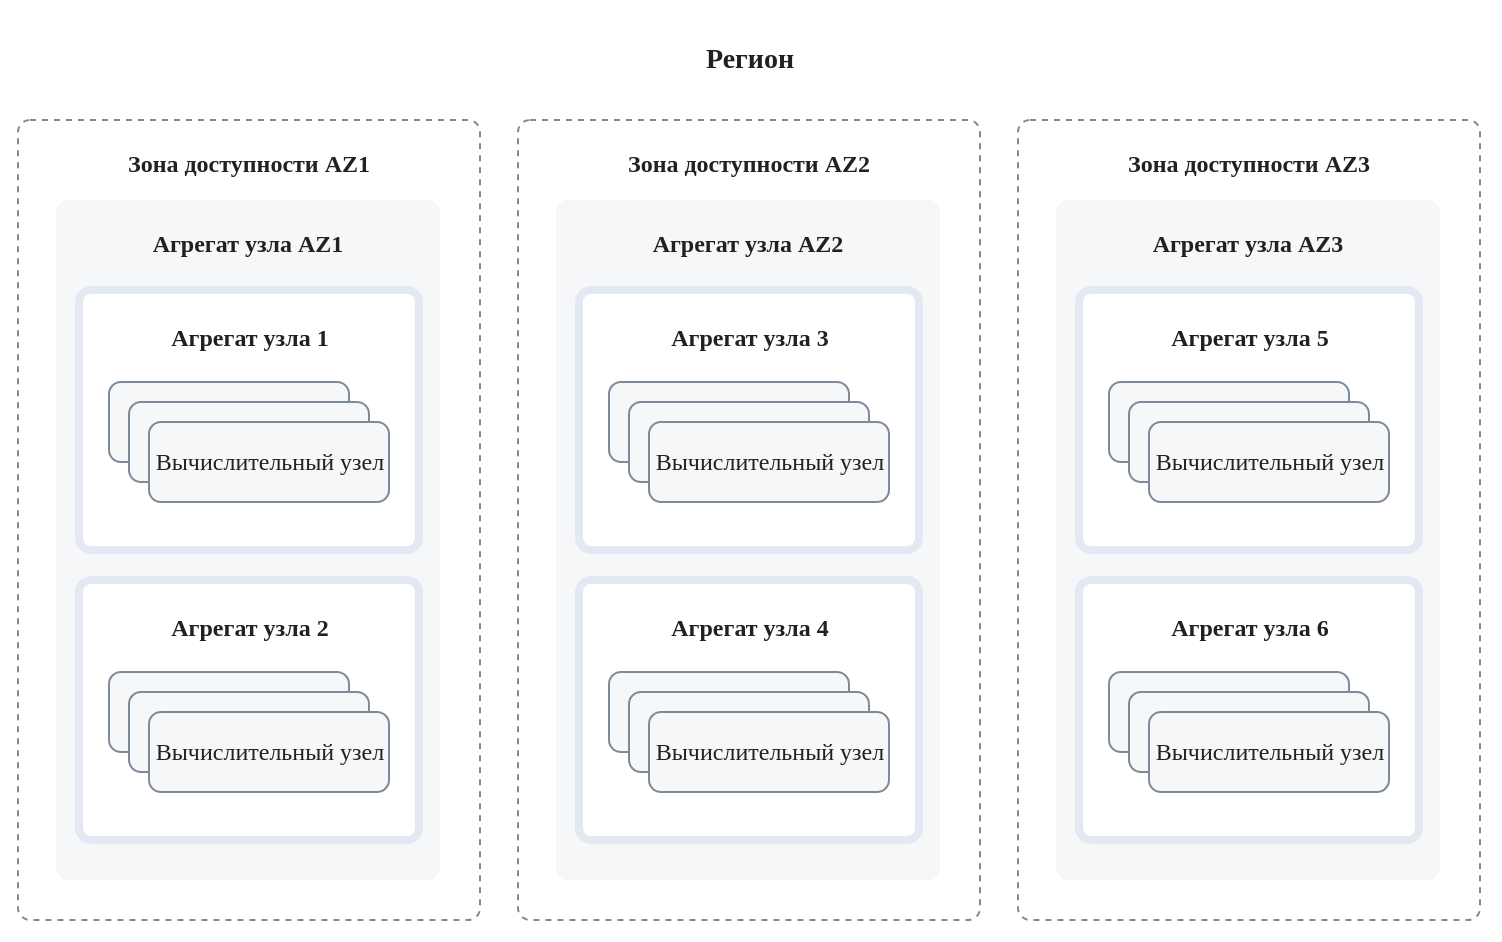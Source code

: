 <mxfile version="22.1.2" type="device" pages="4">
  <diagram name="zone_region" id="EFcrC45SiaSFCaNC-zOW">
    <mxGraphModel dx="1434" dy="870" grid="1" gridSize="10" guides="1" tooltips="1" connect="1" arrows="1" fold="1" page="1" pageScale="1" pageWidth="827" pageHeight="1169" math="0" shadow="0">
      <root>
        <mxCell id="0" />
        <mxCell id="1" parent="0" />
        <mxCell id="xUHZZ5oeTEXgiMV9yKXT-1" value="" style="rounded=1;whiteSpace=wrap;html=1;fontFamily=VK Sans Display;strokeColor=none;arcsize=12;fillColor=#FFFFFF;spacing=0;spacingTop=12;spacingBottom=12;arcSize=12;absoluteArcSize=1;fontSize=14;fontColor=#212121;" parent="1" vertex="1">
          <mxGeometry x="39" y="40" width="750" height="470" as="geometry" />
        </mxCell>
        <mxCell id="xUHZZ5oeTEXgiMV9yKXT-2" value="Зона доступности AZ1" style="rounded=1;whiteSpace=wrap;html=1;strokeColor=#7C8A9A;strokeWidth=1;fontColor=#212121;fillColor=none;dashed=1;fontFamily=VK Sans Display;verticalAlign=top;spacing=10;fontStyle=1;arcSize=12;absoluteArcSize=1;" parent="1" vertex="1">
          <mxGeometry x="48" y="100" width="231" height="400" as="geometry" />
        </mxCell>
        <mxCell id="xUHZZ5oeTEXgiMV9yKXT-3" value="Агрегат узла AZ1" style="rounded=1;whiteSpace=wrap;html=1;fontFamily=VK Sans Display;strokeColor=none;arcSize=12;fillColor=#F6F7F9;spacing=10;verticalAlign=top;spacingTop=0;spacingLeft=0;spacingBottom=0;fontStyle=1;arcSize=12;absoluteArcSize=1;fontColor=#212121;" parent="1" vertex="1">
          <mxGeometry x="67" y="140" width="192" height="340" as="geometry" />
        </mxCell>
        <mxCell id="xUHZZ5oeTEXgiMV9yKXT-4" value="Агрегат узла 1" style="rounded=1;whiteSpace=wrap;html=1;fontFamily=VK Sans Display;strokeColor=#E3E8F2;arcSize=12;fillColor=#FFF;spacing=12;verticalAlign=top;spacingTop=0;strokeWidth=4;spacingLeft=0;spacingBottom=0;fontStyle=1;absoluteArcSize=1;fontColor=#212121;" parent="1" vertex="1">
          <mxGeometry x="78.5" y="185" width="170" height="130" as="geometry" />
        </mxCell>
        <mxCell id="xUHZZ5oeTEXgiMV9yKXT-5" value="" style="group;fontFamily=VK Sans Display;fontColor=#212121;" parent="1" vertex="1" connectable="0">
          <mxGeometry x="93.5" y="231" width="140" height="60" as="geometry" />
        </mxCell>
        <mxCell id="xUHZZ5oeTEXgiMV9yKXT-6" value="&lt;font&gt;Node 1&lt;/font&gt;" style="rounded=1;whiteSpace=wrap;html=1;fontFamily=VK Sans Display;strokeColor=#7C8A9A;arcsize=12;fillColor=#F6F7F9;spacing=0;spacingTop=12;spacingBottom=12;arcSize=12;absoluteArcSize=1;strokeWidth=1;fontColor=#212121;" parent="xUHZZ5oeTEXgiMV9yKXT-5" vertex="1">
          <mxGeometry width="120" height="40" as="geometry" />
        </mxCell>
        <mxCell id="xUHZZ5oeTEXgiMV9yKXT-7" value="&lt;font&gt;Node 1&lt;/font&gt;" style="rounded=1;whiteSpace=wrap;html=1;fontFamily=VK Sans Display;strokeColor=#7C8A9A;arcsize=12;fillColor=#F6F7F9;spacing=0;spacingTop=12;spacingBottom=12;arcSize=12;absoluteArcSize=1;strokeWidth=1;fontColor=#212121;" parent="xUHZZ5oeTEXgiMV9yKXT-5" vertex="1">
          <mxGeometry x="10" y="10" width="120" height="40" as="geometry" />
        </mxCell>
        <mxCell id="xUHZZ5oeTEXgiMV9yKXT-8" value="&lt;font&gt;Вычислительный узел&lt;/font&gt;" style="rounded=1;whiteSpace=wrap;html=1;fontFamily=VK Sans Display;strokeColor=#7C8A9A;arcsize=12;fillColor=#F6F7F9;spacing=0;spacingTop=12;spacingBottom=12;arcSize=12;absoluteArcSize=1;strokeWidth=1;fontColor=#212121;" parent="xUHZZ5oeTEXgiMV9yKXT-5" vertex="1">
          <mxGeometry x="20" y="20" width="120" height="40" as="geometry" />
        </mxCell>
        <mxCell id="xUHZZ5oeTEXgiMV9yKXT-9" value="Агрегат узла 2" style="rounded=1;whiteSpace=wrap;html=1;fontFamily=VK Sans Display;strokeColor=#E3E8F2;arcSize=12;fillColor=#FFF;spacing=12;verticalAlign=top;spacingTop=0;strokeWidth=4;spacingLeft=0;spacingBottom=0;fontStyle=1;absoluteArcSize=1;fontColor=#212121;" parent="1" vertex="1">
          <mxGeometry x="78.5" y="330" width="170" height="130" as="geometry" />
        </mxCell>
        <mxCell id="xUHZZ5oeTEXgiMV9yKXT-10" value="" style="group;fontFamily=VK Sans Display;fontColor=#212121;" parent="1" vertex="1" connectable="0">
          <mxGeometry x="93.5" y="376" width="140" height="60" as="geometry" />
        </mxCell>
        <mxCell id="xUHZZ5oeTEXgiMV9yKXT-11" value="&lt;font&gt;Node 1&lt;/font&gt;" style="rounded=1;whiteSpace=wrap;html=1;fontFamily=VK Sans Display;strokeColor=#7C8A9A;arcsize=12;fillColor=#F6F7F9;spacing=0;spacingTop=12;spacingBottom=12;arcSize=12;absoluteArcSize=1;strokeWidth=1;fontColor=#212121;" parent="xUHZZ5oeTEXgiMV9yKXT-10" vertex="1">
          <mxGeometry width="120" height="40" as="geometry" />
        </mxCell>
        <mxCell id="xUHZZ5oeTEXgiMV9yKXT-12" value="&lt;font&gt;Node 1&lt;/font&gt;" style="rounded=1;whiteSpace=wrap;html=1;fontFamily=VK Sans Display;strokeColor=#7C8A9A;arcsize=12;fillColor=#F6F7F9;spacing=0;spacingTop=12;spacingBottom=12;arcSize=12;absoluteArcSize=1;strokeWidth=1;fontColor=#212121;" parent="xUHZZ5oeTEXgiMV9yKXT-10" vertex="1">
          <mxGeometry x="10" y="10" width="120" height="40" as="geometry" />
        </mxCell>
        <mxCell id="xUHZZ5oeTEXgiMV9yKXT-13" value="&lt;font&gt;Вычислительный узел&lt;/font&gt;" style="rounded=1;whiteSpace=wrap;html=1;fontFamily=VK Sans Display;strokeColor=#7C8A9A;arcsize=12;fillColor=#F6F7F9;spacing=0;spacingTop=12;spacingBottom=12;arcSize=12;absoluteArcSize=1;strokeWidth=1;fontColor=#212121;" parent="xUHZZ5oeTEXgiMV9yKXT-10" vertex="1">
          <mxGeometry x="20" y="20" width="120" height="40" as="geometry" />
        </mxCell>
        <mxCell id="xUHZZ5oeTEXgiMV9yKXT-14" value="Зона доступности AZ2" style="rounded=1;whiteSpace=wrap;html=1;strokeColor=#7C8A9A;strokeWidth=1;fontColor=#212121;fillColor=none;dashed=1;fontFamily=VK Sans Display;verticalAlign=top;spacing=10;fontStyle=1;arcSize=12;absoluteArcSize=1;" parent="1" vertex="1">
          <mxGeometry x="298" y="100" width="231" height="400" as="geometry" />
        </mxCell>
        <mxCell id="xUHZZ5oeTEXgiMV9yKXT-15" value="Агрегат узла AZ2" style="rounded=1;whiteSpace=wrap;html=1;fontFamily=VK Sans Display;strokeColor=none;arcSize=12;fillColor=#F6F7F9;spacing=10;verticalAlign=top;spacingTop=0;spacingLeft=0;spacingBottom=0;fontStyle=1;arcSize=12;absoluteArcSize=1;fontColor=#212121;" parent="1" vertex="1">
          <mxGeometry x="317" y="140" width="192" height="340" as="geometry" />
        </mxCell>
        <mxCell id="xUHZZ5oeTEXgiMV9yKXT-16" value="Агрегат узла 3" style="rounded=1;whiteSpace=wrap;html=1;fontFamily=VK Sans Display;strokeColor=#E3E8F2;arcSize=12;fillColor=#FFF;spacing=12;verticalAlign=top;spacingTop=0;strokeWidth=4;spacingLeft=0;spacingBottom=0;fontStyle=1;absoluteArcSize=1;fontColor=#212121;" parent="1" vertex="1">
          <mxGeometry x="328.5" y="185" width="170" height="130" as="geometry" />
        </mxCell>
        <mxCell id="xUHZZ5oeTEXgiMV9yKXT-17" value="" style="group;fontFamily=VK Sans Display;fontColor=#212121;" parent="1" vertex="1" connectable="0">
          <mxGeometry x="343.5" y="231" width="140" height="60" as="geometry" />
        </mxCell>
        <mxCell id="xUHZZ5oeTEXgiMV9yKXT-18" value="&lt;font&gt;Node 1&lt;/font&gt;" style="rounded=1;whiteSpace=wrap;html=1;fontFamily=VK Sans Display;strokeColor=#7C8A9A;arcsize=12;fillColor=#F6F7F9;spacing=0;spacingTop=12;spacingBottom=12;arcSize=12;absoluteArcSize=1;strokeWidth=1;fontColor=#212121;" parent="xUHZZ5oeTEXgiMV9yKXT-17" vertex="1">
          <mxGeometry width="120" height="40" as="geometry" />
        </mxCell>
        <mxCell id="xUHZZ5oeTEXgiMV9yKXT-19" value="&lt;font&gt;Node 1&lt;/font&gt;" style="rounded=1;whiteSpace=wrap;html=1;fontFamily=VK Sans Display;strokeColor=#7C8A9A;arcsize=12;fillColor=#F6F7F9;spacing=0;spacingTop=12;spacingBottom=12;arcSize=12;absoluteArcSize=1;strokeWidth=1;fontColor=#212121;" parent="xUHZZ5oeTEXgiMV9yKXT-17" vertex="1">
          <mxGeometry x="10" y="10" width="120" height="40" as="geometry" />
        </mxCell>
        <mxCell id="xUHZZ5oeTEXgiMV9yKXT-20" value="&lt;font&gt;Вычислительный узел&lt;/font&gt;" style="rounded=1;whiteSpace=wrap;html=1;fontFamily=VK Sans Display;strokeColor=#7C8A9A;arcsize=12;fillColor=#F6F7F9;spacing=0;spacingTop=12;spacingBottom=12;arcSize=12;absoluteArcSize=1;strokeWidth=1;fontColor=#212121;" parent="xUHZZ5oeTEXgiMV9yKXT-17" vertex="1">
          <mxGeometry x="20" y="20" width="120" height="40" as="geometry" />
        </mxCell>
        <mxCell id="xUHZZ5oeTEXgiMV9yKXT-21" value="Агрегат узла 4" style="rounded=1;whiteSpace=wrap;html=1;fontFamily=VK Sans Display;strokeColor=#E3E8F2;arcSize=12;fillColor=#FFF;spacing=12;verticalAlign=top;spacingTop=0;strokeWidth=4;spacingLeft=0;spacingBottom=0;fontStyle=1;absoluteArcSize=1;fontColor=#212121;" parent="1" vertex="1">
          <mxGeometry x="328.5" y="330" width="170" height="130" as="geometry" />
        </mxCell>
        <mxCell id="xUHZZ5oeTEXgiMV9yKXT-22" value="" style="group;fontFamily=VK Sans Display;fontColor=#212121;" parent="1" vertex="1" connectable="0">
          <mxGeometry x="343.5" y="376" width="140" height="60" as="geometry" />
        </mxCell>
        <mxCell id="xUHZZ5oeTEXgiMV9yKXT-23" value="&lt;font&gt;Node 1&lt;/font&gt;" style="rounded=1;whiteSpace=wrap;html=1;fontFamily=VK Sans Display;strokeColor=#7C8A9A;arcsize=12;fillColor=#F6F7F9;spacing=0;spacingTop=12;spacingBottom=12;arcSize=12;absoluteArcSize=1;strokeWidth=1;fontColor=#212121;" parent="xUHZZ5oeTEXgiMV9yKXT-22" vertex="1">
          <mxGeometry width="120" height="40" as="geometry" />
        </mxCell>
        <mxCell id="xUHZZ5oeTEXgiMV9yKXT-24" value="&lt;font&gt;Node 1&lt;/font&gt;" style="rounded=1;whiteSpace=wrap;html=1;fontFamily=VK Sans Display;strokeColor=#7C8A9A;arcsize=12;fillColor=#F6F7F9;spacing=0;spacingTop=12;spacingBottom=12;arcSize=12;absoluteArcSize=1;strokeWidth=1;fontColor=#212121;" parent="xUHZZ5oeTEXgiMV9yKXT-22" vertex="1">
          <mxGeometry x="10" y="10" width="120" height="40" as="geometry" />
        </mxCell>
        <mxCell id="xUHZZ5oeTEXgiMV9yKXT-25" value="&lt;font&gt;Вычислительный узел&lt;/font&gt;" style="rounded=1;whiteSpace=wrap;html=1;fontFamily=VK Sans Display;strokeColor=#7C8A9A;arcsize=12;fillColor=#F6F7F9;spacing=0;spacingTop=12;spacingBottom=12;arcSize=12;absoluteArcSize=1;strokeWidth=1;fontColor=#212121;" parent="xUHZZ5oeTEXgiMV9yKXT-22" vertex="1">
          <mxGeometry x="20" y="20" width="120" height="40" as="geometry" />
        </mxCell>
        <mxCell id="xUHZZ5oeTEXgiMV9yKXT-26" value="Зона доступности AZ3" style="rounded=1;whiteSpace=wrap;html=1;strokeColor=#7C8A9A;strokeWidth=1;fontColor=#212121;fillColor=none;dashed=1;fontFamily=VK Sans Display;verticalAlign=top;spacing=10;fontStyle=1;arcSize=12;absoluteArcSize=1;" parent="1" vertex="1">
          <mxGeometry x="548" y="100" width="231" height="400" as="geometry" />
        </mxCell>
        <mxCell id="xUHZZ5oeTEXgiMV9yKXT-27" value="Агрегат узла AZ3" style="rounded=1;whiteSpace=wrap;html=1;fontFamily=VK Sans Display;strokeColor=none;arcSize=12;fillColor=#F6F7F9;spacing=10;verticalAlign=top;spacingTop=0;spacingLeft=0;spacingBottom=0;fontStyle=1;arcSize=12;absoluteArcSize=1;fontColor=#212121;" parent="1" vertex="1">
          <mxGeometry x="567" y="140" width="192" height="340" as="geometry" />
        </mxCell>
        <mxCell id="xUHZZ5oeTEXgiMV9yKXT-28" value="Агрегат узла 5" style="rounded=1;whiteSpace=wrap;html=1;fontFamily=VK Sans Display;strokeColor=#E3E8F2;arcSize=12;fillColor=#FFF;spacing=12;verticalAlign=top;spacingTop=0;strokeWidth=4;spacingLeft=0;spacingBottom=0;fontStyle=1;absoluteArcSize=1;fontColor=#212121;" parent="1" vertex="1">
          <mxGeometry x="578.5" y="185" width="170" height="130" as="geometry" />
        </mxCell>
        <mxCell id="xUHZZ5oeTEXgiMV9yKXT-29" value="" style="group;fontFamily=VK Sans Display;fontColor=#212121;" parent="1" vertex="1" connectable="0">
          <mxGeometry x="593.5" y="231" width="140" height="60" as="geometry" />
        </mxCell>
        <mxCell id="xUHZZ5oeTEXgiMV9yKXT-30" value="&lt;font&gt;Node 1&lt;/font&gt;" style="rounded=1;whiteSpace=wrap;html=1;fontFamily=VK Sans Display;strokeColor=#7C8A9A;arcsize=12;fillColor=#F6F7F9;spacing=0;spacingTop=12;spacingBottom=12;arcSize=12;absoluteArcSize=1;strokeWidth=1;fontColor=#212121;" parent="xUHZZ5oeTEXgiMV9yKXT-29" vertex="1">
          <mxGeometry width="120" height="40" as="geometry" />
        </mxCell>
        <mxCell id="xUHZZ5oeTEXgiMV9yKXT-31" value="&lt;font&gt;Node 1&lt;/font&gt;" style="rounded=1;whiteSpace=wrap;html=1;fontFamily=VK Sans Display;strokeColor=#7C8A9A;arcsize=12;fillColor=#F6F7F9;spacing=0;spacingTop=12;spacingBottom=12;arcSize=12;absoluteArcSize=1;strokeWidth=1;fontColor=#212121;" parent="xUHZZ5oeTEXgiMV9yKXT-29" vertex="1">
          <mxGeometry x="10" y="10" width="120" height="40" as="geometry" />
        </mxCell>
        <mxCell id="xUHZZ5oeTEXgiMV9yKXT-32" value="&lt;font&gt;Вычислительный узел&lt;/font&gt;" style="rounded=1;whiteSpace=wrap;html=1;fontFamily=VK Sans Display;strokeColor=#7C8A9A;arcsize=12;fillColor=#F6F7F9;spacing=0;spacingTop=12;spacingBottom=12;arcSize=12;absoluteArcSize=1;strokeWidth=1;fontColor=#212121;" parent="xUHZZ5oeTEXgiMV9yKXT-29" vertex="1">
          <mxGeometry x="20" y="20" width="120" height="40" as="geometry" />
        </mxCell>
        <mxCell id="xUHZZ5oeTEXgiMV9yKXT-33" value="Агрегат узла 6" style="rounded=1;whiteSpace=wrap;html=1;fontFamily=VK Sans Display;strokeColor=#E3E8F2;arcSize=12;fillColor=#FFF;spacing=12;verticalAlign=top;spacingTop=0;strokeWidth=4;spacingLeft=0;spacingBottom=0;fontStyle=1;absoluteArcSize=1;fontColor=#212121;" parent="1" vertex="1">
          <mxGeometry x="578.5" y="330" width="170" height="130" as="geometry" />
        </mxCell>
        <mxCell id="xUHZZ5oeTEXgiMV9yKXT-34" value="" style="group;fontFamily=VK Sans Display;fontColor=#212121;" parent="1" vertex="1" connectable="0">
          <mxGeometry x="593.5" y="376" width="140" height="60" as="geometry" />
        </mxCell>
        <mxCell id="xUHZZ5oeTEXgiMV9yKXT-35" value="&lt;font&gt;Node 1&lt;/font&gt;" style="rounded=1;whiteSpace=wrap;html=1;fontFamily=VK Sans Display;strokeColor=#7C8A9A;arcsize=12;fillColor=#F6F7F9;spacing=0;spacingTop=12;spacingBottom=12;arcSize=12;absoluteArcSize=1;strokeWidth=1;fontColor=#212121;" parent="xUHZZ5oeTEXgiMV9yKXT-34" vertex="1">
          <mxGeometry width="120" height="40" as="geometry" />
        </mxCell>
        <mxCell id="xUHZZ5oeTEXgiMV9yKXT-36" value="&lt;font&gt;Node 1&lt;/font&gt;" style="rounded=1;whiteSpace=wrap;html=1;fontFamily=VK Sans Display;strokeColor=#7C8A9A;arcsize=12;fillColor=#F6F7F9;spacing=0;spacingTop=12;spacingBottom=12;arcSize=12;absoluteArcSize=1;strokeWidth=1;fontColor=#212121;" parent="xUHZZ5oeTEXgiMV9yKXT-34" vertex="1">
          <mxGeometry x="10" y="10" width="120" height="40" as="geometry" />
        </mxCell>
        <mxCell id="xUHZZ5oeTEXgiMV9yKXT-37" value="&lt;font&gt;Вычислительный узел&lt;/font&gt;" style="rounded=1;whiteSpace=wrap;html=1;fontFamily=VK Sans Display;strokeColor=#7C8A9A;arcsize=12;fillColor=#F6F7F9;spacing=0;spacingTop=12;spacingBottom=12;arcSize=12;absoluteArcSize=1;strokeWidth=1;fontColor=#212121;" parent="xUHZZ5oeTEXgiMV9yKXT-34" vertex="1">
          <mxGeometry x="20" y="20" width="120" height="40" as="geometry" />
        </mxCell>
        <mxCell id="xUHZZ5oeTEXgiMV9yKXT-38" value="&lt;b style=&quot;font-size: 14px;&quot;&gt;Регион&lt;/b&gt;" style="text;html=1;strokeColor=none;fillColor=none;align=center;verticalAlign=middle;whiteSpace=wrap;rounded=0;fontSize=14;fontFamily=VK Sans Display;fontColor=#212121;" parent="1" vertex="1">
          <mxGeometry x="39" y="55" width="750" height="30" as="geometry" />
        </mxCell>
      </root>
    </mxGraphModel>
  </diagram>
  <diagram id="tR75Z75XghJk2J81s2se" name="zone_region_1_3">
    <mxGraphModel dx="1434" dy="870" grid="1" gridSize="10" guides="1" tooltips="1" connect="1" arrows="1" fold="1" page="1" pageScale="1" pageWidth="827" pageHeight="1169" math="0" shadow="0">
      <root>
        <mxCell id="0" />
        <mxCell id="1" parent="0" />
        <mxCell id="tpt4mOLNmIwRRMH2CdrT-1" value="" style="rounded=1;whiteSpace=wrap;html=1;fontFamily=VK Sans Display;strokeColor=none;arcsize=12;fillColor=#FFFFFF;spacing=0;spacingTop=12;spacingBottom=12;arcSize=12;absoluteArcSize=1;fontSize=14;fontColor=#212121;" parent="1" vertex="1">
          <mxGeometry x="30" y="30" width="580" height="214" as="geometry" />
        </mxCell>
        <mxCell id="tpt4mOLNmIwRRMH2CdrT-2" value="&lt;font&gt;Зона доступности AZ1&lt;/font&gt;" style="rounded=1;whiteSpace=wrap;html=1;fontFamily=VK Sans Display;strokeColor=none;arcsize=12;fillColor=#F6F7F9;spacing=10;verticalAlign=top;spacingTop=0;spacingLeft=0;spacingRight=0;fontStyle=1;arcSize=12;absoluteArcSize=1;fontColor=#212121;" parent="1" vertex="1">
          <mxGeometry x="40" y="40" width="160" height="192" as="geometry" />
        </mxCell>
        <mxCell id="tpt4mOLNmIwRRMH2CdrT-3" value="&lt;font&gt;Активный инстанс приложения&lt;/font&gt;" style="rounded=1;whiteSpace=wrap;html=1;fontFamily=VK Sans Display;strokeColor=none;arcsize=12;fillColor=#FFFFFF;spacing=0;spacingTop=12;spacingBottom=12;arcSize=12;absoluteArcSize=1;fontColor=#212121;" parent="1" vertex="1">
          <mxGeometry x="62.5" y="88" width="115" height="50" as="geometry" />
        </mxCell>
        <mxCell id="tpt4mOLNmIwRRMH2CdrT-4" value="&lt;font&gt;Ansible&lt;/font&gt;" style="rounded=1;whiteSpace=wrap;html=1;fontFamily=VK Sans Display;strokeColor=none;arcsize=12;fillColor=#FFF;spacing=0;spacingTop=12;spacingBottom=12;arcSize=12;absoluteArcSize=1;fontColor=#212121;" parent="1" vertex="1">
          <mxGeometry x="280" y="98" width="100" height="30" as="geometry" />
        </mxCell>
        <mxCell id="tpt4mOLNmIwRRMH2CdrT-5" value="Зона доступности AZ2" style="rounded=1;whiteSpace=wrap;html=1;fontFamily=VK Sans Display;strokeColor=none;arcsize=12;fillColor=#F6F7F9;spacing=10;verticalAlign=top;spacingTop=0;spacingLeft=0;spacingRight=0;fontStyle=1;arcSize=12;absoluteArcSize=1;fontColor=#212121;" parent="1" vertex="1">
          <mxGeometry x="240" y="40" width="160" height="192" as="geometry" />
        </mxCell>
        <mxCell id="tpt4mOLNmIwRRMH2CdrT-6" value="Зона доступности AZ3" style="rounded=1;whiteSpace=wrap;html=1;fontFamily=VK Sans Display;strokeColor=none;arcsize=12;fillColor=#F6F7F9;spacing=10;verticalAlign=top;spacingTop=0;spacingLeft=0;spacingRight=0;fontStyle=1;arcSize=12;absoluteArcSize=1;fontColor=#212121;" parent="1" vertex="1">
          <mxGeometry x="440" y="40" width="160" height="192" as="geometry" />
        </mxCell>
        <mxCell id="tpt4mOLNmIwRRMH2CdrT-7" value="&lt;font&gt;Резервный &lt;br&gt;инстанс приложения&lt;/font&gt;" style="rounded=1;whiteSpace=wrap;html=1;fontFamily=VK Sans Display;strokeColor=none;arcsize=12;fillColor=#FFFFFF;spacing=0;spacingTop=12;spacingBottom=12;arcSize=12;absoluteArcSize=1;fontColor=#212121;" parent="1" vertex="1">
          <mxGeometry x="262.5" y="88" width="115" height="50" as="geometry" />
        </mxCell>
        <mxCell id="tpt4mOLNmIwRRMH2CdrT-8" value="&lt;font&gt;&amp;nbsp;Распределенное приложение (кворум)&lt;/font&gt;" style="rounded=1;whiteSpace=wrap;html=1;fontFamily=VK Sans Display;strokeColor=none;arcsize=12;fillColor=#FFFFFF;spacing=0;spacingTop=12;spacingBottom=12;arcSize=12;absoluteArcSize=1;fontColor=#212121;" parent="1" vertex="1">
          <mxGeometry x="62.5" y="158" width="115" height="50" as="geometry" />
        </mxCell>
        <mxCell id="tpt4mOLNmIwRRMH2CdrT-9" value="&amp;nbsp;Распределенное приложение (кворум)" style="rounded=1;whiteSpace=wrap;html=1;fontFamily=VK Sans Display;strokeColor=none;arcsize=12;fillColor=#FFFFFF;spacing=0;spacingTop=12;spacingBottom=12;arcSize=12;absoluteArcSize=1;fontColor=#212121;" parent="1" vertex="1">
          <mxGeometry x="262.5" y="158" width="115" height="50" as="geometry" />
        </mxCell>
        <mxCell id="tpt4mOLNmIwRRMH2CdrT-10" value="&amp;nbsp;Распределенное приложение (кворум)" style="rounded=1;whiteSpace=wrap;html=1;fontFamily=VK Sans Display;strokeColor=none;arcsize=12;fillColor=#FFFFFF;spacing=0;spacingTop=12;spacingBottom=12;arcSize=12;absoluteArcSize=1;fontColor=#212121;" parent="1" vertex="1">
          <mxGeometry x="462.5" y="158" width="115" height="50" as="geometry" />
        </mxCell>
        <mxCell id="tpt4mOLNmIwRRMH2CdrT-11" style="edgeStyle=orthogonalEdgeStyle;rounded=1;orthogonalLoop=1;jettySize=auto;html=1;strokeColor=#7C8A9A;strokeWidth=2;endArrow=oval;endFill=1;targetPerimeterSpacing=0;entryX=0;entryY=0.5;entryDx=0;entryDy=0;exitX=1;exitY=0.5;exitDx=0;exitDy=0;startArrow=oval;startFill=1;fontFamily=VK Sans Display;fontColor=#212121;" parent="1" source="tpt4mOLNmIwRRMH2CdrT-3" target="tpt4mOLNmIwRRMH2CdrT-7" edge="1">
          <mxGeometry relative="1" as="geometry">
            <mxPoint x="400" y="538" as="targetPoint" />
            <mxPoint x="230" y="232" as="sourcePoint" />
          </mxGeometry>
        </mxCell>
        <mxCell id="tpt4mOLNmIwRRMH2CdrT-12" style="edgeStyle=orthogonalEdgeStyle;rounded=1;orthogonalLoop=1;jettySize=auto;html=1;strokeColor=#7C8A9A;strokeWidth=2;endArrow=oval;endFill=1;exitX=1;exitY=0.5;exitDx=0;exitDy=0;entryX=0;entryY=0.5;entryDx=0;entryDy=0;startArrow=oval;startFill=1;fontFamily=VK Sans Display;fontColor=#212121;" parent="1" source="tpt4mOLNmIwRRMH2CdrT-8" target="tpt4mOLNmIwRRMH2CdrT-9" edge="1">
          <mxGeometry relative="1" as="geometry">
            <mxPoint x="280" y="133" as="targetPoint" />
            <mxPoint x="180" y="133" as="sourcePoint" />
          </mxGeometry>
        </mxCell>
        <mxCell id="tpt4mOLNmIwRRMH2CdrT-13" style="edgeStyle=orthogonalEdgeStyle;rounded=1;orthogonalLoop=1;jettySize=auto;html=1;strokeColor=#7C8A9A;strokeWidth=2;endArrow=oval;endFill=1;startArrow=oval;startFill=1;fontFamily=VK Sans Display;fontColor=#212121;" parent="1" source="tpt4mOLNmIwRRMH2CdrT-9" target="tpt4mOLNmIwRRMH2CdrT-10" edge="1">
          <mxGeometry relative="1" as="geometry">
            <mxPoint x="290" y="143" as="targetPoint" />
            <mxPoint x="190" y="143" as="sourcePoint" />
          </mxGeometry>
        </mxCell>
      </root>
    </mxGraphModel>
  </diagram>
  <diagram id="83wSY93Mm3hhmJj2nBZE" name="region_msk">
    <mxGraphModel dx="1434" dy="870" grid="1" gridSize="10" guides="1" tooltips="1" connect="1" arrows="1" fold="1" page="1" pageScale="1" pageWidth="827" pageHeight="1169" math="0" shadow="0">
      <root>
        <mxCell id="0" />
        <mxCell id="1" parent="0" />
        <mxCell id="mSgVj-veupczzLGSVC_g-1" value="" style="rounded=1;whiteSpace=wrap;html=1;fontFamily=VK Sans Display;strokeColor=none;arcsize=12;fillColor=#FFFFFF;spacing=0;spacingTop=12;spacingBottom=12;arcSize=12;absoluteArcSize=1;fontSize=14;fontColor=#212121;" parent="1" vertex="1">
          <mxGeometry x="35" y="30" width="432" height="330" as="geometry" />
        </mxCell>
        <mxCell id="mSgVj-veupczzLGSVC_g-2" value="" style="rounded=1;whiteSpace=wrap;html=1;strokeColor=#7C8A9A;strokeWidth=1;fontColor=#212121;fillColor=none;dashed=1;arcSize=12;absoluteArcSize=1;fontFamily=VK Sans Display;" parent="1" vertex="1">
          <mxGeometry x="46" y="40" width="410" height="310" as="geometry" />
        </mxCell>
        <mxCell id="mSgVj-veupczzLGSVC_g-3" value="MSK-DC-1" style="rounded=1;whiteSpace=wrap;html=1;fontFamily=VK Sans Display;strokeColor=none;arcSize=12;fillColor=#F6F7F9;spacing=10;verticalAlign=top;spacingTop=0;spacingLeft=0;spacingBottom=0;fontStyle=1;arcSize=12;absoluteArcSize=1;fontColor=#212121;" parent="1" vertex="1">
          <mxGeometry x="60" y="85" width="180" height="249" as="geometry" />
        </mxCell>
        <mxCell id="mSgVj-veupczzLGSVC_g-4" value="Зона доступности AZ1" style="rounded=1;whiteSpace=wrap;html=1;fontFamily=VK Sans Display;strokeColor=#E3E8F2;arcSize=12;fillColor=#FFF;spacing=12;verticalAlign=top;spacingTop=0;strokeWidth=4;spacingLeft=0;spacingBottom=0;fontStyle=1;absoluteArcSize=1;fontColor=#212121;" parent="1" vertex="1">
          <mxGeometry x="71" y="176" width="160" height="136" as="geometry" />
        </mxCell>
        <mxCell id="mSgVj-veupczzLGSVC_g-5" value="Ceph" style="rounded=1;whiteSpace=wrap;html=1;fontFamily=VK Sans Display;strokeColor=none;arcsize=12;fillColor=#F6F7F9;spacing=0;spacingTop=12;spacingBottom=12;arcSize=12;absoluteArcSize=1;fontColor=#212121;" parent="1" vertex="1">
          <mxGeometry x="80" y="264" width="60" height="30" as="geometry" />
        </mxCell>
        <mxCell id="mSgVj-veupczzLGSVC_g-6" value="Агрегаты вычислительных узлов" style="rounded=1;whiteSpace=wrap;html=1;fontFamily=VK Sans Display;strokeColor=none;arcsize=12;fillColor=#F6F7F9;spacing=0;spacingTop=12;spacingBottom=12;arcSize=12;absoluteArcSize=1;fontColor=#212121;" parent="1" vertex="1">
          <mxGeometry x="80" y="221" width="140" height="30" as="geometry" />
        </mxCell>
        <mxCell id="mSgVj-veupczzLGSVC_g-7" value="Узлы управления" style="rounded=1;whiteSpace=wrap;html=1;fontFamily=VK Sans Display;strokeColor=none;arcsize=12;fillColor=#FFFFFF;spacing=0;spacingTop=12;spacingBottom=12;arcSize=12;absoluteArcSize=1;fontColor=#212121;" parent="1" vertex="1">
          <mxGeometry x="70" y="126" width="160" height="30" as="geometry" />
        </mxCell>
        <mxCell id="mSgVj-veupczzLGSVC_g-8" value="High-IOPS" style="rounded=1;whiteSpace=wrap;html=1;fontFamily=VK Sans Display;strokeColor=none;arcsize=12;fillColor=#F6F7F9;spacing=0;spacingTop=12;spacingBottom=12;arcSize=12;absoluteArcSize=1;fontColor=#212121;" parent="1" vertex="1">
          <mxGeometry x="160" y="264" width="60" height="30" as="geometry" />
        </mxCell>
        <mxCell id="mSgVj-veupczzLGSVC_g-9" value="MSK-DC-2" style="rounded=1;whiteSpace=wrap;html=1;fontFamily=VK Sans Display;strokeColor=none;arcSize=12;fillColor=#F6F7F9;spacing=10;verticalAlign=top;spacingTop=0;spacingLeft=0;spacingBottom=0;fontStyle=1;arcSize=12;absoluteArcSize=1;fontColor=#212121;" parent="1" vertex="1">
          <mxGeometry x="260" y="85" width="180" height="249" as="geometry" />
        </mxCell>
        <mxCell id="mSgVj-veupczzLGSVC_g-10" value="Зона доступности AZ2" style="rounded=1;whiteSpace=wrap;html=1;fontFamily=VK Sans Display;strokeColor=#E3E8F2;arcSize=12;fillColor=#FFF;spacing=12;verticalAlign=top;spacingTop=0;strokeWidth=4;spacingLeft=0;spacingBottom=0;fontStyle=1;absoluteArcSize=1;fontColor=#212121;" parent="1" vertex="1">
          <mxGeometry x="271" y="176" width="160" height="136" as="geometry" />
        </mxCell>
        <mxCell id="mSgVj-veupczzLGSVC_g-11" value="Ceph" style="rounded=1;whiteSpace=wrap;html=1;fontFamily=VK Sans Display;strokeColor=none;arcsize=12;fillColor=#F6F7F9;spacing=0;spacingTop=12;spacingBottom=12;arcSize=12;absoluteArcSize=1;fontColor=#212121;" parent="1" vertex="1">
          <mxGeometry x="280" y="264" width="60" height="30" as="geometry" />
        </mxCell>
        <mxCell id="mSgVj-veupczzLGSVC_g-12" value="Агрегаты вычислительных узлов" style="rounded=1;whiteSpace=wrap;html=1;fontFamily=VK Sans Display;strokeColor=none;arcsize=12;fillColor=#F6F7F9;spacing=0;spacingTop=12;spacingBottom=12;arcSize=12;absoluteArcSize=1;fontColor=#212121;" parent="1" vertex="1">
          <mxGeometry x="280" y="219" width="140" height="30" as="geometry" />
        </mxCell>
        <mxCell id="mSgVj-veupczzLGSVC_g-13" value="High-IOPS" style="rounded=1;whiteSpace=wrap;html=1;fontFamily=VK Sans Display;strokeColor=none;arcsize=12;fillColor=#F6F7F9;spacing=0;spacingTop=12;spacingBottom=12;arcSize=12;absoluteArcSize=1;fontColor=#212121;" parent="1" vertex="1">
          <mxGeometry x="360" y="264" width="60" height="30" as="geometry" />
        </mxCell>
        <mxCell id="mSgVj-veupczzLGSVC_g-14" value="&lt;b&gt;Регион: MSK&lt;/b&gt;" style="text;html=1;strokeColor=none;fillColor=none;align=center;verticalAlign=middle;whiteSpace=wrap;rounded=0;fontSize=12;fontFamily=VK Sans Display;fontColor=#212121;" parent="1" vertex="1">
          <mxGeometry x="60" y="50" width="380" height="30" as="geometry" />
        </mxCell>
      </root>
    </mxGraphModel>
  </diagram>
  <diagram id="nYXlTp30ollSce-Gqlua" name="region_msk_1_3">
    <mxGraphModel dx="1434" dy="870" grid="1" gridSize="10" guides="1" tooltips="1" connect="1" arrows="1" fold="1" page="1" pageScale="1" pageWidth="827" pageHeight="1169" math="0" shadow="0">
      <root>
        <mxCell id="0" />
        <mxCell id="1" parent="0" />
        <mxCell id="IXyQAjGSE3HFc_f5zkfF-1" value="" style="rounded=1;whiteSpace=wrap;html=1;fontFamily=VK Sans Display;strokeColor=none;arcsize=12;fillColor=#FFFFFF;spacing=0;spacingTop=12;spacingBottom=12;arcSize=12;absoluteArcSize=1;fontSize=14;fontColor=#212121;" parent="1" vertex="1">
          <mxGeometry x="20" y="10" width="620" height="320" as="geometry" />
        </mxCell>
        <mxCell id="IXyQAjGSE3HFc_f5zkfF-2" value="" style="rounded=1;whiteSpace=wrap;html=1;strokeColor=#7C8A9A;strokeWidth=1;fontColor=#212121;fillColor=none;dashed=1;arcSize=12;absoluteArcSize=1;fontFamily=VK Sans Display;" parent="1" vertex="1">
          <mxGeometry x="30" y="20" width="600" height="300" as="geometry" />
        </mxCell>
        <mxCell id="IXyQAjGSE3HFc_f5zkfF-3" value="MSK-DC-1" style="rounded=1;whiteSpace=wrap;html=1;fontFamily=VK Sans Display;strokeColor=none;arcSize=12;fillColor=#F6F7F9;spacing=10;verticalAlign=top;spacingTop=0;spacingLeft=0;spacingBottom=0;fontStyle=1;arcSize=12;absoluteArcSize=1;fontColor=#212121;" parent="1" vertex="1">
          <mxGeometry x="41" y="68" width="180" height="229" as="geometry" />
        </mxCell>
        <mxCell id="IXyQAjGSE3HFc_f5zkfF-4" value="Зона доступности AZ1" style="rounded=1;whiteSpace=wrap;html=1;fontFamily=VK Sans Display;strokeColor=#E3E8F2;arcSize=12;fillColor=#FFF;spacing=12;verticalAlign=top;spacingTop=0;strokeWidth=4;spacingLeft=0;spacingBottom=0;fontStyle=1;absoluteArcSize=1;fontColor=#212121;" parent="1" vertex="1">
          <mxGeometry x="52" y="152" width="160" height="126" as="geometry" />
        </mxCell>
        <mxCell id="IXyQAjGSE3HFc_f5zkfF-5" value="Ceph" style="rounded=1;whiteSpace=wrap;html=1;fontFamily=VK Sans Display;strokeColor=none;arcsize=12;fillColor=#F6F7F9;spacing=0;spacingTop=12;spacingBottom=12;arcSize=12;absoluteArcSize=1;fontColor=#212121;" parent="1" vertex="1">
          <mxGeometry x="61" y="236" width="60" height="30" as="geometry" />
        </mxCell>
        <mxCell id="IXyQAjGSE3HFc_f5zkfF-6" value="Агрегаты вычислительных узлов" style="rounded=1;whiteSpace=wrap;html=1;fontFamily=VK Sans Display;strokeColor=none;arcsize=12;fillColor=#F6F7F9;spacing=0;spacingTop=12;spacingBottom=12;arcSize=12;absoluteArcSize=1;fontColor=#212121;" parent="1" vertex="1">
          <mxGeometry x="61" y="194" width="140" height="30" as="geometry" />
        </mxCell>
        <mxCell id="IXyQAjGSE3HFc_f5zkfF-7" value="High-IOPS" style="rounded=1;whiteSpace=wrap;html=1;fontFamily=VK Sans Display;strokeColor=none;arcsize=12;fillColor=#F6F7F9;spacing=0;spacingTop=12;spacingBottom=12;arcSize=12;absoluteArcSize=1;fontColor=#212121;" parent="1" vertex="1">
          <mxGeometry x="141" y="236" width="60" height="30" as="geometry" />
        </mxCell>
        <mxCell id="IXyQAjGSE3HFc_f5zkfF-8" value="MSK-DC-2" style="rounded=1;whiteSpace=wrap;html=1;fontFamily=VK Sans Display;strokeColor=none;arcSize=12;fillColor=#F6F7F9;spacing=10;verticalAlign=top;spacingTop=0;spacingLeft=0;spacingBottom=0;fontStyle=1;arcSize=12;absoluteArcSize=1;fontColor=#212121;" parent="1" vertex="1">
          <mxGeometry x="241" y="68" width="180" height="229" as="geometry" />
        </mxCell>
        <mxCell id="IXyQAjGSE3HFc_f5zkfF-9" value="Зона доступности AZ2" style="rounded=1;whiteSpace=wrap;html=1;fontFamily=VK Sans Display;strokeColor=#E3E8F2;arcSize=12;fillColor=#FFF;spacing=12;verticalAlign=top;spacingTop=0;strokeWidth=4;spacingLeft=0;spacingBottom=0;fontStyle=1;absoluteArcSize=1;fontColor=#212121;" parent="1" vertex="1">
          <mxGeometry x="252" y="154" width="160" height="125" as="geometry" />
        </mxCell>
        <mxCell id="IXyQAjGSE3HFc_f5zkfF-10" value="Ceph" style="rounded=1;whiteSpace=wrap;html=1;fontFamily=VK Sans Display;strokeColor=none;arcsize=12;fillColor=#F6F7F9;spacing=0;spacingTop=12;spacingBottom=12;arcSize=12;absoluteArcSize=1;fontColor=#212121;" parent="1" vertex="1">
          <mxGeometry x="261" y="235" width="60" height="30" as="geometry" />
        </mxCell>
        <mxCell id="IXyQAjGSE3HFc_f5zkfF-11" value="Агрегаты вычислительных узлов" style="rounded=1;whiteSpace=wrap;html=1;fontFamily=VK Sans Display;strokeColor=none;arcsize=12;fillColor=#F6F7F9;spacing=0;spacingTop=12;spacingBottom=12;arcSize=12;absoluteArcSize=1;fontColor=#212121;" parent="1" vertex="1">
          <mxGeometry x="261" y="194" width="140" height="30" as="geometry" />
        </mxCell>
        <mxCell id="IXyQAjGSE3HFc_f5zkfF-12" value="High-IOPS" style="rounded=1;whiteSpace=wrap;html=1;fontFamily=VK Sans Display;strokeColor=none;arcsize=12;fillColor=#F6F7F9;spacing=0;spacingTop=12;spacingBottom=12;arcSize=12;absoluteArcSize=1;fontColor=#212121;" parent="1" vertex="1">
          <mxGeometry x="341" y="235" width="60" height="30" as="geometry" />
        </mxCell>
        <mxCell id="IXyQAjGSE3HFc_f5zkfF-13" value="&lt;b&gt;Регион MSK&lt;/b&gt;" style="text;html=1;strokeColor=none;fillColor=none;align=center;verticalAlign=middle;whiteSpace=wrap;rounded=0;fontSize=12;fontFamily=VK Sans Display;fontColor=#212121;" parent="1" vertex="1">
          <mxGeometry x="41" y="30" width="579" height="30" as="geometry" />
        </mxCell>
        <mxCell id="IXyQAjGSE3HFc_f5zkfF-14" value="MSK-DC-3" style="rounded=1;whiteSpace=wrap;html=1;fontFamily=VK Sans Display;strokeColor=none;arcSize=12;fillColor=#F6F7F9;spacing=10;verticalAlign=top;spacingTop=0;spacingLeft=0;spacingBottom=0;fontStyle=1;arcSize=12;absoluteArcSize=1;fontColor=#212121;" parent="1" vertex="1">
          <mxGeometry x="440" y="68" width="180" height="229" as="geometry" />
        </mxCell>
        <mxCell id="IXyQAjGSE3HFc_f5zkfF-15" value="Зона доступности AZ3" style="rounded=1;whiteSpace=wrap;html=1;fontFamily=VK Sans Display;strokeColor=#E3E8F2;arcSize=12;fillColor=#FFF;spacing=12;verticalAlign=top;spacingTop=0;strokeWidth=4;spacingLeft=0;spacingBottom=0;fontStyle=1;absoluteArcSize=1;fontColor=#212121;" parent="1" vertex="1">
          <mxGeometry x="451" y="154" width="160" height="124" as="geometry" />
        </mxCell>
        <mxCell id="IXyQAjGSE3HFc_f5zkfF-16" value="Ceph" style="rounded=1;whiteSpace=wrap;html=1;fontFamily=VK Sans Display;strokeColor=none;arcsize=12;fillColor=#F6F7F9;spacing=0;spacingTop=12;spacingBottom=12;arcSize=12;absoluteArcSize=1;fontColor=#212121;" parent="1" vertex="1">
          <mxGeometry x="460" y="234" width="60" height="30" as="geometry" />
        </mxCell>
        <mxCell id="IXyQAjGSE3HFc_f5zkfF-17" value="Агрегаты вычислительных узлов" style="rounded=1;whiteSpace=wrap;html=1;fontFamily=VK Sans Display;strokeColor=none;arcsize=12;fillColor=#F6F7F9;spacing=0;spacingTop=12;spacingBottom=12;arcSize=12;absoluteArcSize=1;fontColor=#212121;" parent="1" vertex="1">
          <mxGeometry x="460" y="194" width="140" height="30" as="geometry" />
        </mxCell>
        <mxCell id="IXyQAjGSE3HFc_f5zkfF-18" value="High-IOPS" style="rounded=1;whiteSpace=wrap;html=1;fontFamily=VK Sans Display;strokeColor=none;arcsize=12;fillColor=#F6F7F9;spacing=0;spacingTop=12;spacingBottom=12;arcSize=12;absoluteArcSize=1;fontColor=#212121;" parent="1" vertex="1">
          <mxGeometry x="540" y="234" width="60" height="30" as="geometry" />
        </mxCell>
        <mxCell id="IXyQAjGSE3HFc_f5zkfF-19" value="Узлы управления" style="rounded=1;whiteSpace=wrap;html=1;fontFamily=VK Sans Display;strokeColor=none;arcsize=12;fillColor=#E3EAFF;spacing=0;spacingTop=12;spacingBottom=12;arcSize=12;absoluteArcSize=1;labelBackgroundColor=none;fontColor=#212121;" parent="1" vertex="1">
          <mxGeometry x="51" y="110" width="559" height="30" as="geometry" />
        </mxCell>
      </root>
    </mxGraphModel>
  </diagram>
</mxfile>
